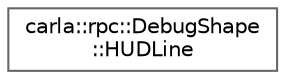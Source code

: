 digraph "类继承关系图"
{
 // INTERACTIVE_SVG=YES
 // LATEX_PDF_SIZE
  bgcolor="transparent";
  edge [fontname=Helvetica,fontsize=10,labelfontname=Helvetica,labelfontsize=10];
  node [fontname=Helvetica,fontsize=10,shape=box,height=0.2,width=0.4];
  rankdir="LR";
  Node0 [id="Node000000",label="carla::rpc::DebugShape\l::HUDLine",height=0.2,width=0.4,color="grey40", fillcolor="white", style="filled",URL="$d7/d90/structcarla_1_1rpc_1_1DebugShape_1_1HUDLine.html",tooltip=" "];
}
